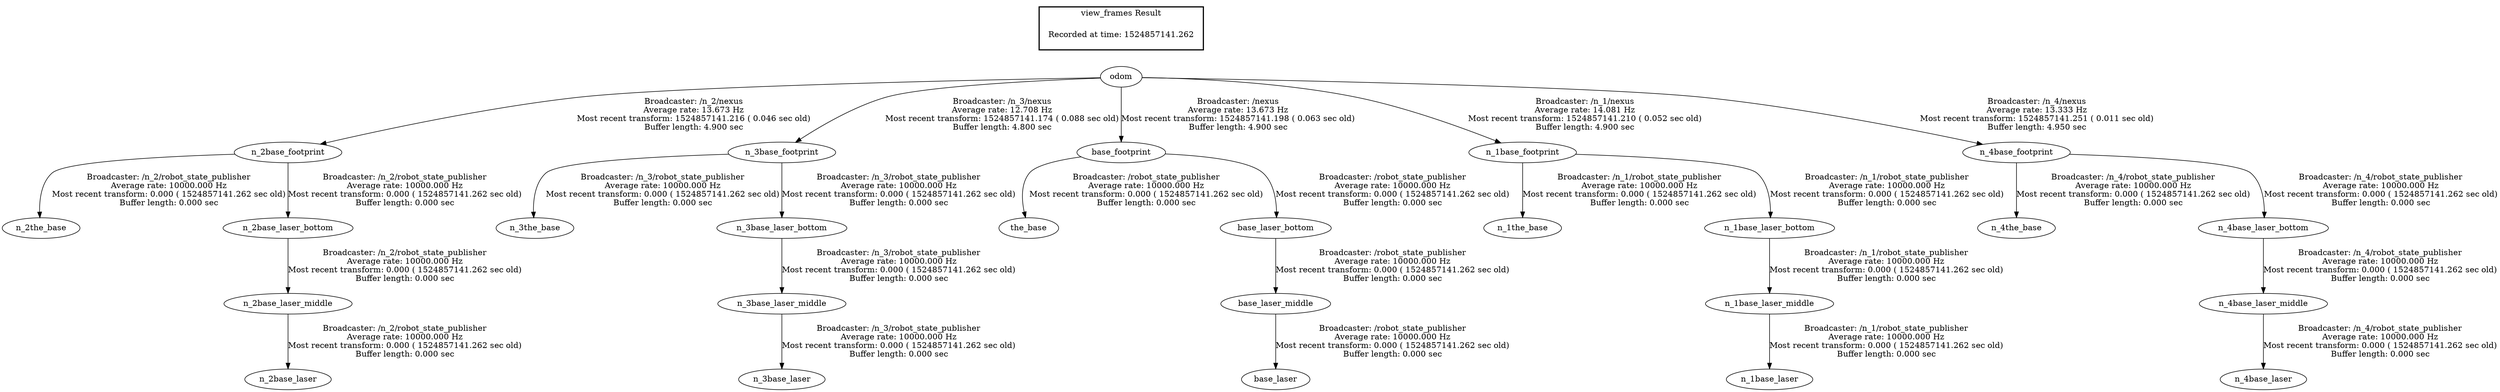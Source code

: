 digraph G {
"n_2base_footprint" -> "n_2the_base"[label="Broadcaster: /n_2/robot_state_publisher\nAverage rate: 10000.000 Hz\nMost recent transform: 0.000 ( 1524857141.262 sec old)\nBuffer length: 0.000 sec\n"];
"odom" -> "n_2base_footprint"[label="Broadcaster: /n_2/nexus\nAverage rate: 13.673 Hz\nMost recent transform: 1524857141.216 ( 0.046 sec old)\nBuffer length: 4.900 sec\n"];
"n_2base_laser_middle" -> "n_2base_laser"[label="Broadcaster: /n_2/robot_state_publisher\nAverage rate: 10000.000 Hz\nMost recent transform: 0.000 ( 1524857141.262 sec old)\nBuffer length: 0.000 sec\n"];
"n_2base_laser_bottom" -> "n_2base_laser_middle"[label="Broadcaster: /n_2/robot_state_publisher\nAverage rate: 10000.000 Hz\nMost recent transform: 0.000 ( 1524857141.262 sec old)\nBuffer length: 0.000 sec\n"];
"n_2base_footprint" -> "n_2base_laser_bottom"[label="Broadcaster: /n_2/robot_state_publisher\nAverage rate: 10000.000 Hz\nMost recent transform: 0.000 ( 1524857141.262 sec old)\nBuffer length: 0.000 sec\n"];
"n_3base_footprint" -> "n_3the_base"[label="Broadcaster: /n_3/robot_state_publisher\nAverage rate: 10000.000 Hz\nMost recent transform: 0.000 ( 1524857141.262 sec old)\nBuffer length: 0.000 sec\n"];
"odom" -> "n_3base_footprint"[label="Broadcaster: /n_3/nexus\nAverage rate: 12.708 Hz\nMost recent transform: 1524857141.174 ( 0.088 sec old)\nBuffer length: 4.800 sec\n"];
"n_3base_laser_middle" -> "n_3base_laser"[label="Broadcaster: /n_3/robot_state_publisher\nAverage rate: 10000.000 Hz\nMost recent transform: 0.000 ( 1524857141.262 sec old)\nBuffer length: 0.000 sec\n"];
"n_3base_laser_bottom" -> "n_3base_laser_middle"[label="Broadcaster: /n_3/robot_state_publisher\nAverage rate: 10000.000 Hz\nMost recent transform: 0.000 ( 1524857141.262 sec old)\nBuffer length: 0.000 sec\n"];
"n_3base_footprint" -> "n_3base_laser_bottom"[label="Broadcaster: /n_3/robot_state_publisher\nAverage rate: 10000.000 Hz\nMost recent transform: 0.000 ( 1524857141.262 sec old)\nBuffer length: 0.000 sec\n"];
"base_footprint" -> "the_base"[label="Broadcaster: /robot_state_publisher\nAverage rate: 10000.000 Hz\nMost recent transform: 0.000 ( 1524857141.262 sec old)\nBuffer length: 0.000 sec\n"];
"odom" -> "base_footprint"[label="Broadcaster: /nexus\nAverage rate: 13.673 Hz\nMost recent transform: 1524857141.198 ( 0.063 sec old)\nBuffer length: 4.900 sec\n"];
"base_laser_middle" -> "base_laser"[label="Broadcaster: /robot_state_publisher\nAverage rate: 10000.000 Hz\nMost recent transform: 0.000 ( 1524857141.262 sec old)\nBuffer length: 0.000 sec\n"];
"base_laser_bottom" -> "base_laser_middle"[label="Broadcaster: /robot_state_publisher\nAverage rate: 10000.000 Hz\nMost recent transform: 0.000 ( 1524857141.262 sec old)\nBuffer length: 0.000 sec\n"];
"base_footprint" -> "base_laser_bottom"[label="Broadcaster: /robot_state_publisher\nAverage rate: 10000.000 Hz\nMost recent transform: 0.000 ( 1524857141.262 sec old)\nBuffer length: 0.000 sec\n"];
"n_1base_footprint" -> "n_1the_base"[label="Broadcaster: /n_1/robot_state_publisher\nAverage rate: 10000.000 Hz\nMost recent transform: 0.000 ( 1524857141.262 sec old)\nBuffer length: 0.000 sec\n"];
"odom" -> "n_1base_footprint"[label="Broadcaster: /n_1/nexus\nAverage rate: 14.081 Hz\nMost recent transform: 1524857141.210 ( 0.052 sec old)\nBuffer length: 4.900 sec\n"];
"n_1base_laser_middle" -> "n_1base_laser"[label="Broadcaster: /n_1/robot_state_publisher\nAverage rate: 10000.000 Hz\nMost recent transform: 0.000 ( 1524857141.262 sec old)\nBuffer length: 0.000 sec\n"];
"n_1base_laser_bottom" -> "n_1base_laser_middle"[label="Broadcaster: /n_1/robot_state_publisher\nAverage rate: 10000.000 Hz\nMost recent transform: 0.000 ( 1524857141.262 sec old)\nBuffer length: 0.000 sec\n"];
"n_1base_footprint" -> "n_1base_laser_bottom"[label="Broadcaster: /n_1/robot_state_publisher\nAverage rate: 10000.000 Hz\nMost recent transform: 0.000 ( 1524857141.262 sec old)\nBuffer length: 0.000 sec\n"];
"n_4base_footprint" -> "n_4the_base"[label="Broadcaster: /n_4/robot_state_publisher\nAverage rate: 10000.000 Hz\nMost recent transform: 0.000 ( 1524857141.262 sec old)\nBuffer length: 0.000 sec\n"];
"odom" -> "n_4base_footprint"[label="Broadcaster: /n_4/nexus\nAverage rate: 13.333 Hz\nMost recent transform: 1524857141.251 ( 0.011 sec old)\nBuffer length: 4.950 sec\n"];
"n_4base_laser_middle" -> "n_4base_laser"[label="Broadcaster: /n_4/robot_state_publisher\nAverage rate: 10000.000 Hz\nMost recent transform: 0.000 ( 1524857141.262 sec old)\nBuffer length: 0.000 sec\n"];
"n_4base_laser_bottom" -> "n_4base_laser_middle"[label="Broadcaster: /n_4/robot_state_publisher\nAverage rate: 10000.000 Hz\nMost recent transform: 0.000 ( 1524857141.262 sec old)\nBuffer length: 0.000 sec\n"];
"n_4base_footprint" -> "n_4base_laser_bottom"[label="Broadcaster: /n_4/robot_state_publisher\nAverage rate: 10000.000 Hz\nMost recent transform: 0.000 ( 1524857141.262 sec old)\nBuffer length: 0.000 sec\n"];
edge [style=invis];
 subgraph cluster_legend { style=bold; color=black; label ="view_frames Result";
"Recorded at time: 1524857141.262"[ shape=plaintext ] ;
 }->"odom";
}